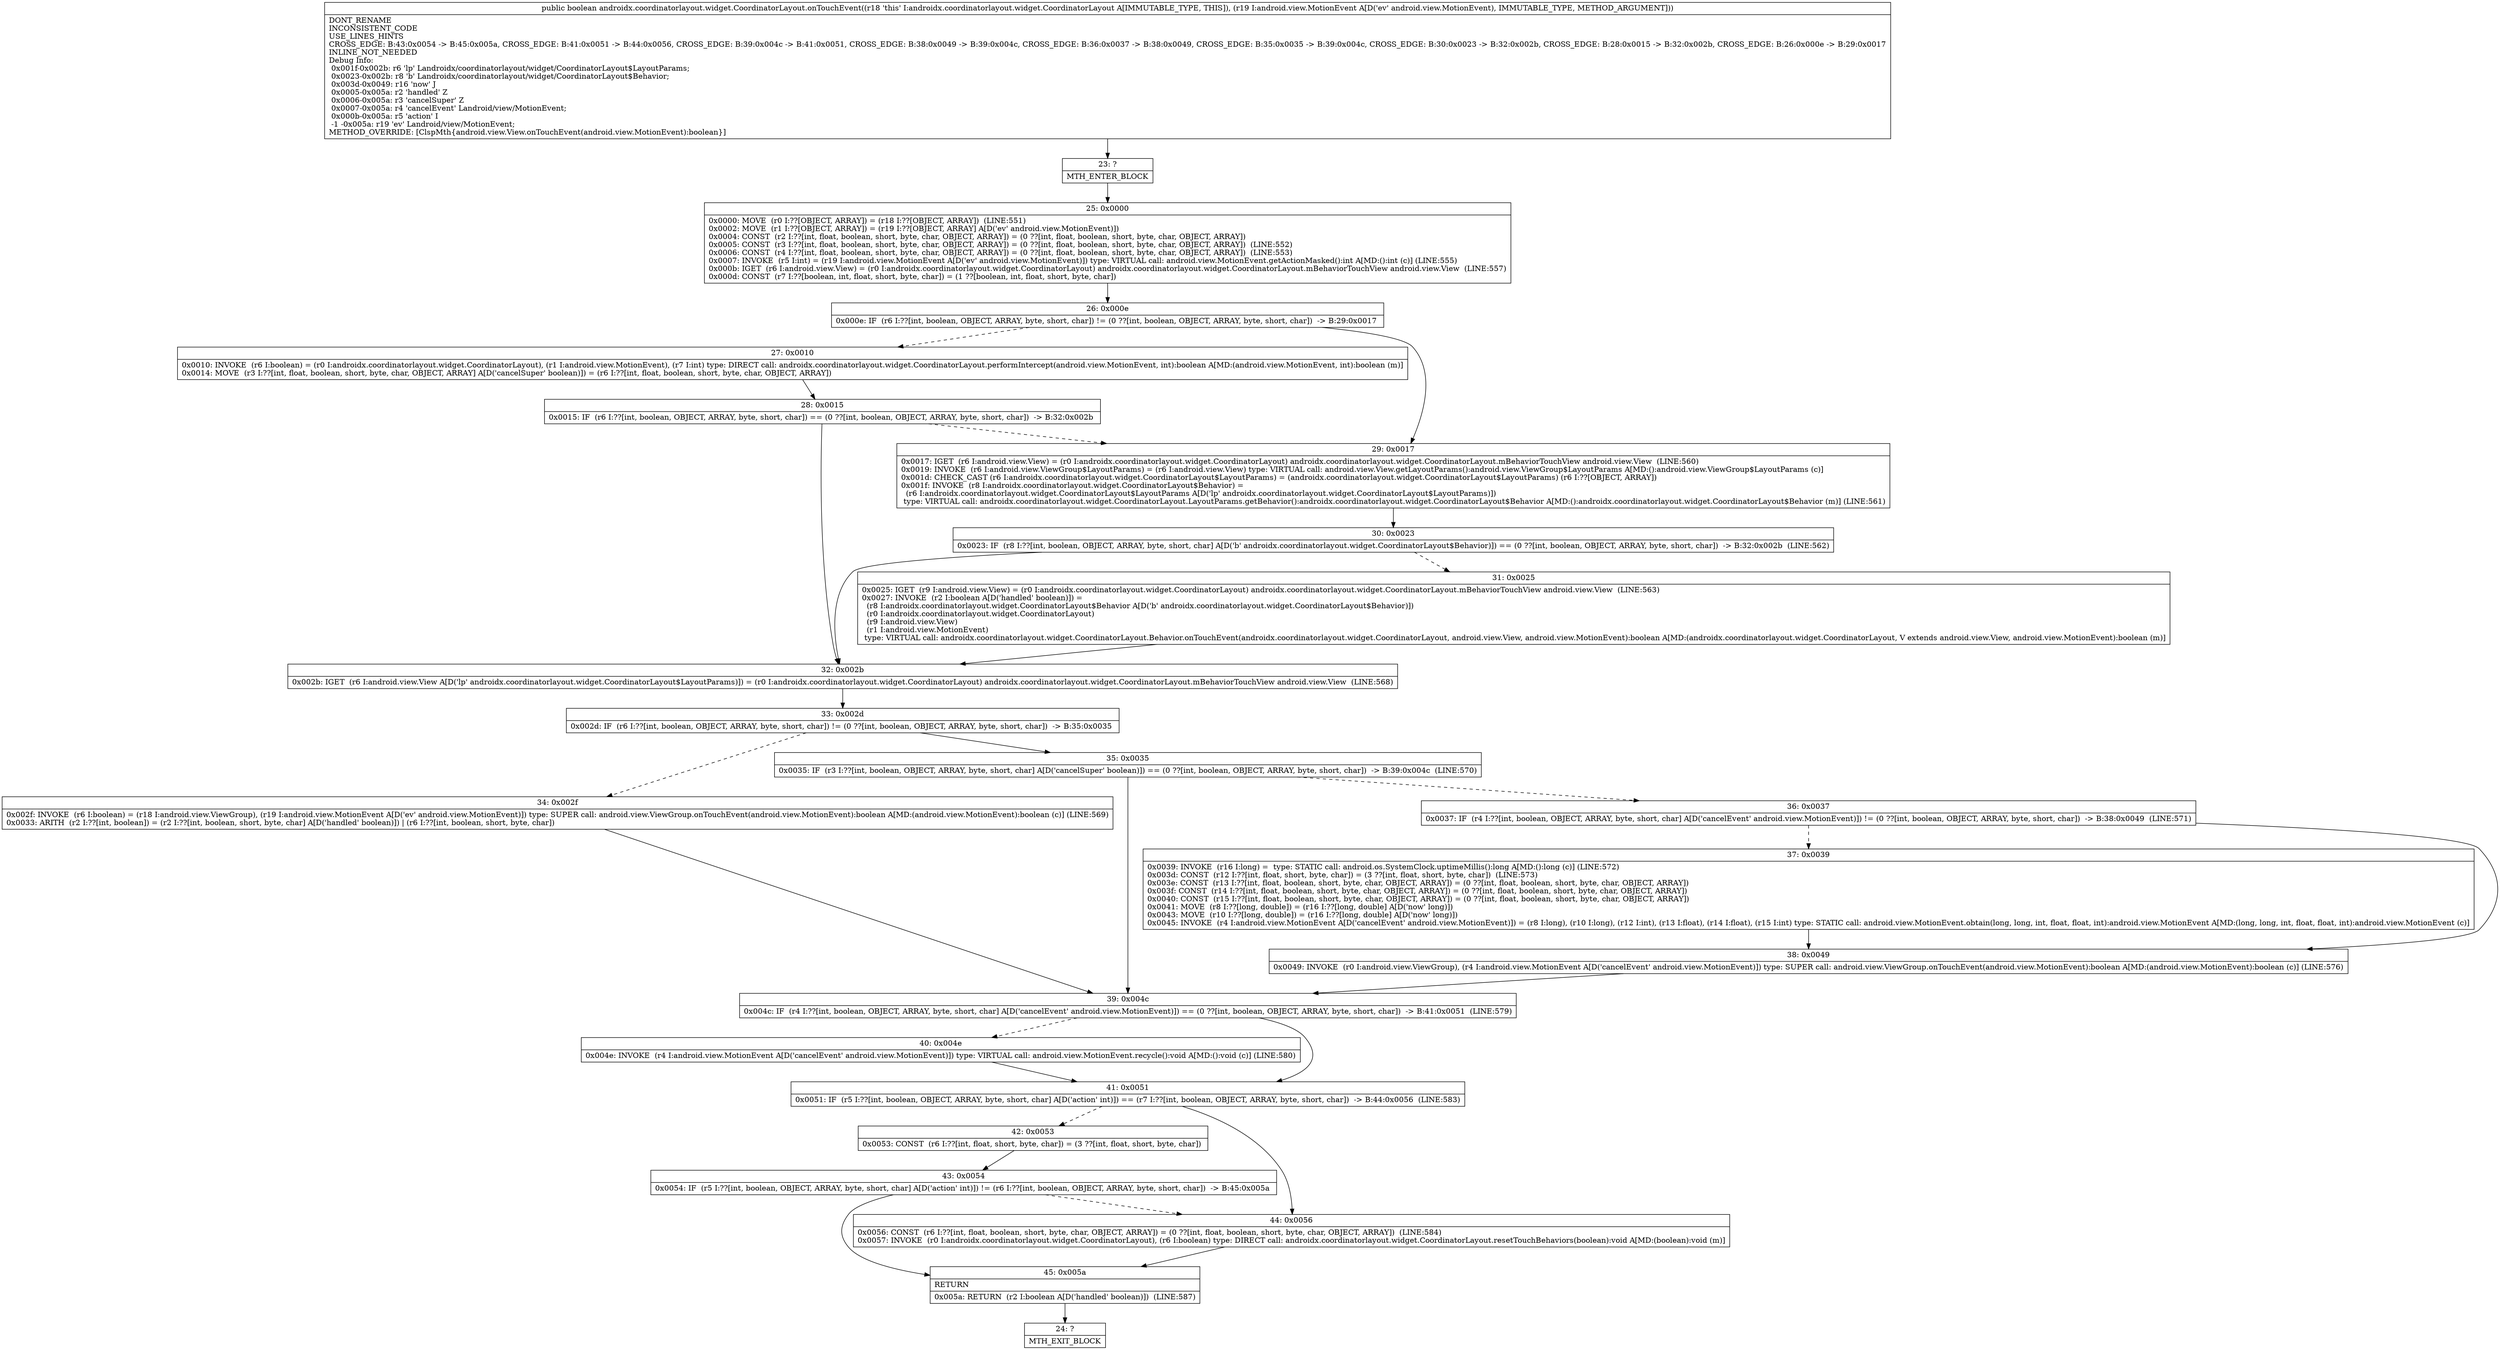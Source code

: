 digraph "CFG forandroidx.coordinatorlayout.widget.CoordinatorLayout.onTouchEvent(Landroid\/view\/MotionEvent;)Z" {
Node_23 [shape=record,label="{23\:\ ?|MTH_ENTER_BLOCK\l}"];
Node_25 [shape=record,label="{25\:\ 0x0000|0x0000: MOVE  (r0 I:??[OBJECT, ARRAY]) = (r18 I:??[OBJECT, ARRAY])  (LINE:551)\l0x0002: MOVE  (r1 I:??[OBJECT, ARRAY]) = (r19 I:??[OBJECT, ARRAY] A[D('ev' android.view.MotionEvent)]) \l0x0004: CONST  (r2 I:??[int, float, boolean, short, byte, char, OBJECT, ARRAY]) = (0 ??[int, float, boolean, short, byte, char, OBJECT, ARRAY]) \l0x0005: CONST  (r3 I:??[int, float, boolean, short, byte, char, OBJECT, ARRAY]) = (0 ??[int, float, boolean, short, byte, char, OBJECT, ARRAY])  (LINE:552)\l0x0006: CONST  (r4 I:??[int, float, boolean, short, byte, char, OBJECT, ARRAY]) = (0 ??[int, float, boolean, short, byte, char, OBJECT, ARRAY])  (LINE:553)\l0x0007: INVOKE  (r5 I:int) = (r19 I:android.view.MotionEvent A[D('ev' android.view.MotionEvent)]) type: VIRTUAL call: android.view.MotionEvent.getActionMasked():int A[MD:():int (c)] (LINE:555)\l0x000b: IGET  (r6 I:android.view.View) = (r0 I:androidx.coordinatorlayout.widget.CoordinatorLayout) androidx.coordinatorlayout.widget.CoordinatorLayout.mBehaviorTouchView android.view.View  (LINE:557)\l0x000d: CONST  (r7 I:??[boolean, int, float, short, byte, char]) = (1 ??[boolean, int, float, short, byte, char]) \l}"];
Node_26 [shape=record,label="{26\:\ 0x000e|0x000e: IF  (r6 I:??[int, boolean, OBJECT, ARRAY, byte, short, char]) != (0 ??[int, boolean, OBJECT, ARRAY, byte, short, char])  \-\> B:29:0x0017 \l}"];
Node_27 [shape=record,label="{27\:\ 0x0010|0x0010: INVOKE  (r6 I:boolean) = (r0 I:androidx.coordinatorlayout.widget.CoordinatorLayout), (r1 I:android.view.MotionEvent), (r7 I:int) type: DIRECT call: androidx.coordinatorlayout.widget.CoordinatorLayout.performIntercept(android.view.MotionEvent, int):boolean A[MD:(android.view.MotionEvent, int):boolean (m)]\l0x0014: MOVE  (r3 I:??[int, float, boolean, short, byte, char, OBJECT, ARRAY] A[D('cancelSuper' boolean)]) = (r6 I:??[int, float, boolean, short, byte, char, OBJECT, ARRAY]) \l}"];
Node_28 [shape=record,label="{28\:\ 0x0015|0x0015: IF  (r6 I:??[int, boolean, OBJECT, ARRAY, byte, short, char]) == (0 ??[int, boolean, OBJECT, ARRAY, byte, short, char])  \-\> B:32:0x002b \l}"];
Node_32 [shape=record,label="{32\:\ 0x002b|0x002b: IGET  (r6 I:android.view.View A[D('lp' androidx.coordinatorlayout.widget.CoordinatorLayout$LayoutParams)]) = (r0 I:androidx.coordinatorlayout.widget.CoordinatorLayout) androidx.coordinatorlayout.widget.CoordinatorLayout.mBehaviorTouchView android.view.View  (LINE:568)\l}"];
Node_33 [shape=record,label="{33\:\ 0x002d|0x002d: IF  (r6 I:??[int, boolean, OBJECT, ARRAY, byte, short, char]) != (0 ??[int, boolean, OBJECT, ARRAY, byte, short, char])  \-\> B:35:0x0035 \l}"];
Node_34 [shape=record,label="{34\:\ 0x002f|0x002f: INVOKE  (r6 I:boolean) = (r18 I:android.view.ViewGroup), (r19 I:android.view.MotionEvent A[D('ev' android.view.MotionEvent)]) type: SUPER call: android.view.ViewGroup.onTouchEvent(android.view.MotionEvent):boolean A[MD:(android.view.MotionEvent):boolean (c)] (LINE:569)\l0x0033: ARITH  (r2 I:??[int, boolean]) = (r2 I:??[int, boolean, short, byte, char] A[D('handled' boolean)]) \| (r6 I:??[int, boolean, short, byte, char]) \l}"];
Node_39 [shape=record,label="{39\:\ 0x004c|0x004c: IF  (r4 I:??[int, boolean, OBJECT, ARRAY, byte, short, char] A[D('cancelEvent' android.view.MotionEvent)]) == (0 ??[int, boolean, OBJECT, ARRAY, byte, short, char])  \-\> B:41:0x0051  (LINE:579)\l}"];
Node_40 [shape=record,label="{40\:\ 0x004e|0x004e: INVOKE  (r4 I:android.view.MotionEvent A[D('cancelEvent' android.view.MotionEvent)]) type: VIRTUAL call: android.view.MotionEvent.recycle():void A[MD:():void (c)] (LINE:580)\l}"];
Node_41 [shape=record,label="{41\:\ 0x0051|0x0051: IF  (r5 I:??[int, boolean, OBJECT, ARRAY, byte, short, char] A[D('action' int)]) == (r7 I:??[int, boolean, OBJECT, ARRAY, byte, short, char])  \-\> B:44:0x0056  (LINE:583)\l}"];
Node_42 [shape=record,label="{42\:\ 0x0053|0x0053: CONST  (r6 I:??[int, float, short, byte, char]) = (3 ??[int, float, short, byte, char]) \l}"];
Node_43 [shape=record,label="{43\:\ 0x0054|0x0054: IF  (r5 I:??[int, boolean, OBJECT, ARRAY, byte, short, char] A[D('action' int)]) != (r6 I:??[int, boolean, OBJECT, ARRAY, byte, short, char])  \-\> B:45:0x005a \l}"];
Node_45 [shape=record,label="{45\:\ 0x005a|RETURN\l|0x005a: RETURN  (r2 I:boolean A[D('handled' boolean)])  (LINE:587)\l}"];
Node_24 [shape=record,label="{24\:\ ?|MTH_EXIT_BLOCK\l}"];
Node_44 [shape=record,label="{44\:\ 0x0056|0x0056: CONST  (r6 I:??[int, float, boolean, short, byte, char, OBJECT, ARRAY]) = (0 ??[int, float, boolean, short, byte, char, OBJECT, ARRAY])  (LINE:584)\l0x0057: INVOKE  (r0 I:androidx.coordinatorlayout.widget.CoordinatorLayout), (r6 I:boolean) type: DIRECT call: androidx.coordinatorlayout.widget.CoordinatorLayout.resetTouchBehaviors(boolean):void A[MD:(boolean):void (m)]\l}"];
Node_35 [shape=record,label="{35\:\ 0x0035|0x0035: IF  (r3 I:??[int, boolean, OBJECT, ARRAY, byte, short, char] A[D('cancelSuper' boolean)]) == (0 ??[int, boolean, OBJECT, ARRAY, byte, short, char])  \-\> B:39:0x004c  (LINE:570)\l}"];
Node_36 [shape=record,label="{36\:\ 0x0037|0x0037: IF  (r4 I:??[int, boolean, OBJECT, ARRAY, byte, short, char] A[D('cancelEvent' android.view.MotionEvent)]) != (0 ??[int, boolean, OBJECT, ARRAY, byte, short, char])  \-\> B:38:0x0049  (LINE:571)\l}"];
Node_37 [shape=record,label="{37\:\ 0x0039|0x0039: INVOKE  (r16 I:long) =  type: STATIC call: android.os.SystemClock.uptimeMillis():long A[MD:():long (c)] (LINE:572)\l0x003d: CONST  (r12 I:??[int, float, short, byte, char]) = (3 ??[int, float, short, byte, char])  (LINE:573)\l0x003e: CONST  (r13 I:??[int, float, boolean, short, byte, char, OBJECT, ARRAY]) = (0 ??[int, float, boolean, short, byte, char, OBJECT, ARRAY]) \l0x003f: CONST  (r14 I:??[int, float, boolean, short, byte, char, OBJECT, ARRAY]) = (0 ??[int, float, boolean, short, byte, char, OBJECT, ARRAY]) \l0x0040: CONST  (r15 I:??[int, float, boolean, short, byte, char, OBJECT, ARRAY]) = (0 ??[int, float, boolean, short, byte, char, OBJECT, ARRAY]) \l0x0041: MOVE  (r8 I:??[long, double]) = (r16 I:??[long, double] A[D('now' long)]) \l0x0043: MOVE  (r10 I:??[long, double]) = (r16 I:??[long, double] A[D('now' long)]) \l0x0045: INVOKE  (r4 I:android.view.MotionEvent A[D('cancelEvent' android.view.MotionEvent)]) = (r8 I:long), (r10 I:long), (r12 I:int), (r13 I:float), (r14 I:float), (r15 I:int) type: STATIC call: android.view.MotionEvent.obtain(long, long, int, float, float, int):android.view.MotionEvent A[MD:(long, long, int, float, float, int):android.view.MotionEvent (c)]\l}"];
Node_38 [shape=record,label="{38\:\ 0x0049|0x0049: INVOKE  (r0 I:android.view.ViewGroup), (r4 I:android.view.MotionEvent A[D('cancelEvent' android.view.MotionEvent)]) type: SUPER call: android.view.ViewGroup.onTouchEvent(android.view.MotionEvent):boolean A[MD:(android.view.MotionEvent):boolean (c)] (LINE:576)\l}"];
Node_29 [shape=record,label="{29\:\ 0x0017|0x0017: IGET  (r6 I:android.view.View) = (r0 I:androidx.coordinatorlayout.widget.CoordinatorLayout) androidx.coordinatorlayout.widget.CoordinatorLayout.mBehaviorTouchView android.view.View  (LINE:560)\l0x0019: INVOKE  (r6 I:android.view.ViewGroup$LayoutParams) = (r6 I:android.view.View) type: VIRTUAL call: android.view.View.getLayoutParams():android.view.ViewGroup$LayoutParams A[MD:():android.view.ViewGroup$LayoutParams (c)]\l0x001d: CHECK_CAST (r6 I:androidx.coordinatorlayout.widget.CoordinatorLayout$LayoutParams) = (androidx.coordinatorlayout.widget.CoordinatorLayout$LayoutParams) (r6 I:??[OBJECT, ARRAY]) \l0x001f: INVOKE  (r8 I:androidx.coordinatorlayout.widget.CoordinatorLayout$Behavior) = \l  (r6 I:androidx.coordinatorlayout.widget.CoordinatorLayout$LayoutParams A[D('lp' androidx.coordinatorlayout.widget.CoordinatorLayout$LayoutParams)])\l type: VIRTUAL call: androidx.coordinatorlayout.widget.CoordinatorLayout.LayoutParams.getBehavior():androidx.coordinatorlayout.widget.CoordinatorLayout$Behavior A[MD:():androidx.coordinatorlayout.widget.CoordinatorLayout$Behavior (m)] (LINE:561)\l}"];
Node_30 [shape=record,label="{30\:\ 0x0023|0x0023: IF  (r8 I:??[int, boolean, OBJECT, ARRAY, byte, short, char] A[D('b' androidx.coordinatorlayout.widget.CoordinatorLayout$Behavior)]) == (0 ??[int, boolean, OBJECT, ARRAY, byte, short, char])  \-\> B:32:0x002b  (LINE:562)\l}"];
Node_31 [shape=record,label="{31\:\ 0x0025|0x0025: IGET  (r9 I:android.view.View) = (r0 I:androidx.coordinatorlayout.widget.CoordinatorLayout) androidx.coordinatorlayout.widget.CoordinatorLayout.mBehaviorTouchView android.view.View  (LINE:563)\l0x0027: INVOKE  (r2 I:boolean A[D('handled' boolean)]) = \l  (r8 I:androidx.coordinatorlayout.widget.CoordinatorLayout$Behavior A[D('b' androidx.coordinatorlayout.widget.CoordinatorLayout$Behavior)])\l  (r0 I:androidx.coordinatorlayout.widget.CoordinatorLayout)\l  (r9 I:android.view.View)\l  (r1 I:android.view.MotionEvent)\l type: VIRTUAL call: androidx.coordinatorlayout.widget.CoordinatorLayout.Behavior.onTouchEvent(androidx.coordinatorlayout.widget.CoordinatorLayout, android.view.View, android.view.MotionEvent):boolean A[MD:(androidx.coordinatorlayout.widget.CoordinatorLayout, V extends android.view.View, android.view.MotionEvent):boolean (m)]\l}"];
MethodNode[shape=record,label="{public boolean androidx.coordinatorlayout.widget.CoordinatorLayout.onTouchEvent((r18 'this' I:androidx.coordinatorlayout.widget.CoordinatorLayout A[IMMUTABLE_TYPE, THIS]), (r19 I:android.view.MotionEvent A[D('ev' android.view.MotionEvent), IMMUTABLE_TYPE, METHOD_ARGUMENT]))  | DONT_RENAME\lINCONSISTENT_CODE\lUSE_LINES_HINTS\lCROSS_EDGE: B:43:0x0054 \-\> B:45:0x005a, CROSS_EDGE: B:41:0x0051 \-\> B:44:0x0056, CROSS_EDGE: B:39:0x004c \-\> B:41:0x0051, CROSS_EDGE: B:38:0x0049 \-\> B:39:0x004c, CROSS_EDGE: B:36:0x0037 \-\> B:38:0x0049, CROSS_EDGE: B:35:0x0035 \-\> B:39:0x004c, CROSS_EDGE: B:30:0x0023 \-\> B:32:0x002b, CROSS_EDGE: B:28:0x0015 \-\> B:32:0x002b, CROSS_EDGE: B:26:0x000e \-\> B:29:0x0017\lINLINE_NOT_NEEDED\lDebug Info:\l  0x001f\-0x002b: r6 'lp' Landroidx\/coordinatorlayout\/widget\/CoordinatorLayout$LayoutParams;\l  0x0023\-0x002b: r8 'b' Landroidx\/coordinatorlayout\/widget\/CoordinatorLayout$Behavior;\l  0x003d\-0x0049: r16 'now' J\l  0x0005\-0x005a: r2 'handled' Z\l  0x0006\-0x005a: r3 'cancelSuper' Z\l  0x0007\-0x005a: r4 'cancelEvent' Landroid\/view\/MotionEvent;\l  0x000b\-0x005a: r5 'action' I\l  \-1 \-0x005a: r19 'ev' Landroid\/view\/MotionEvent;\lMETHOD_OVERRIDE: [ClspMth\{android.view.View.onTouchEvent(android.view.MotionEvent):boolean\}]\l}"];
MethodNode -> Node_23;Node_23 -> Node_25;
Node_25 -> Node_26;
Node_26 -> Node_27[style=dashed];
Node_26 -> Node_29;
Node_27 -> Node_28;
Node_28 -> Node_29[style=dashed];
Node_28 -> Node_32;
Node_32 -> Node_33;
Node_33 -> Node_34[style=dashed];
Node_33 -> Node_35;
Node_34 -> Node_39;
Node_39 -> Node_40[style=dashed];
Node_39 -> Node_41;
Node_40 -> Node_41;
Node_41 -> Node_42[style=dashed];
Node_41 -> Node_44;
Node_42 -> Node_43;
Node_43 -> Node_44[style=dashed];
Node_43 -> Node_45;
Node_45 -> Node_24;
Node_44 -> Node_45;
Node_35 -> Node_36[style=dashed];
Node_35 -> Node_39;
Node_36 -> Node_37[style=dashed];
Node_36 -> Node_38;
Node_37 -> Node_38;
Node_38 -> Node_39;
Node_29 -> Node_30;
Node_30 -> Node_31[style=dashed];
Node_30 -> Node_32;
Node_31 -> Node_32;
}

